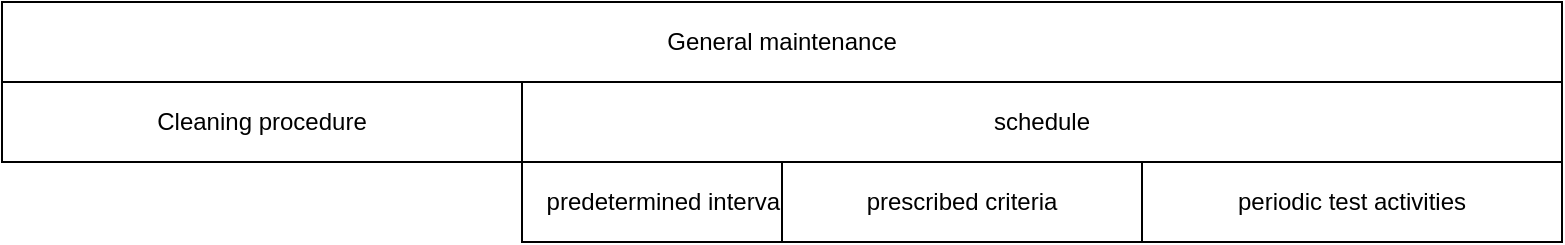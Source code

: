 <mxfile version="15.0.4" type="github">
  <diagram id="WLPjSBhgC_yvwsMOQwiV" name="Page-1">
    <mxGraphModel dx="1666" dy="831" grid="1" gridSize="10" guides="1" tooltips="1" connect="1" arrows="1" fold="1" page="1" pageScale="1" pageWidth="827" pageHeight="1169" math="0" shadow="0">
      <root>
        <mxCell id="0" />
        <mxCell id="1" parent="0" />
        <mxCell id="tNga97t6l0gy_Rezht0s-1" value="" style="shape=table;startSize=0;container=1;collapsible=0;childLayout=tableLayout;" vertex="1" parent="1">
          <mxGeometry x="110" y="210" width="780" height="40" as="geometry" />
        </mxCell>
        <mxCell id="tNga97t6l0gy_Rezht0s-2" value="" style="shape=partialRectangle;collapsible=0;dropTarget=0;pointerEvents=0;fillColor=none;top=0;left=0;bottom=0;right=0;points=[[0,0.5],[1,0.5]];portConstraint=eastwest;" vertex="1" parent="tNga97t6l0gy_Rezht0s-1">
          <mxGeometry width="780" height="40" as="geometry" />
        </mxCell>
        <mxCell id="tNga97t6l0gy_Rezht0s-3" value="General maintenance" style="shape=partialRectangle;html=1;whiteSpace=wrap;connectable=0;overflow=hidden;fillColor=none;top=0;left=0;bottom=0;right=0;pointerEvents=1;" vertex="1" parent="tNga97t6l0gy_Rezht0s-2">
          <mxGeometry width="780" height="40" as="geometry" />
        </mxCell>
        <mxCell id="tNga97t6l0gy_Rezht0s-16" value="" style="shape=table;startSize=0;container=1;collapsible=0;childLayout=tableLayout;" vertex="1" parent="1">
          <mxGeometry x="110" y="250" width="780" height="40" as="geometry" />
        </mxCell>
        <mxCell id="tNga97t6l0gy_Rezht0s-17" value="" style="shape=partialRectangle;collapsible=0;dropTarget=0;pointerEvents=0;fillColor=none;top=0;left=0;bottom=0;right=0;points=[[0,0.5],[1,0.5]];portConstraint=eastwest;" vertex="1" parent="tNga97t6l0gy_Rezht0s-16">
          <mxGeometry width="780" height="40" as="geometry" />
        </mxCell>
        <mxCell id="tNga97t6l0gy_Rezht0s-18" value="Cleaning procedure" style="shape=partialRectangle;html=1;whiteSpace=wrap;connectable=0;overflow=hidden;fillColor=none;top=0;left=0;bottom=0;right=0;pointerEvents=1;" vertex="1" parent="tNga97t6l0gy_Rezht0s-17">
          <mxGeometry width="260" height="40" as="geometry" />
        </mxCell>
        <mxCell id="tNga97t6l0gy_Rezht0s-19" value="schedule" style="shape=partialRectangle;html=1;whiteSpace=wrap;connectable=0;overflow=hidden;fillColor=none;top=0;left=0;bottom=0;right=0;pointerEvents=1;" vertex="1" parent="tNga97t6l0gy_Rezht0s-17">
          <mxGeometry x="260" width="520" height="40" as="geometry" />
        </mxCell>
        <mxCell id="tNga97t6l0gy_Rezht0s-29" value="" style="shape=table;startSize=0;container=1;collapsible=0;childLayout=tableLayout;" vertex="1" parent="1">
          <mxGeometry x="370" y="290" width="150" height="40" as="geometry" />
        </mxCell>
        <mxCell id="tNga97t6l0gy_Rezht0s-30" value="" style="shape=partialRectangle;collapsible=0;dropTarget=0;pointerEvents=0;fillColor=none;top=0;left=0;bottom=0;right=0;points=[[0,0.5],[1,0.5]];portConstraint=eastwest;" vertex="1" parent="tNga97t6l0gy_Rezht0s-29">
          <mxGeometry width="150" height="40" as="geometry" />
        </mxCell>
        <mxCell id="tNga97t6l0gy_Rezht0s-31" value="predetermined intervals " style="shape=partialRectangle;html=1;whiteSpace=wrap;connectable=0;overflow=hidden;fillColor=none;top=0;left=0;bottom=0;right=0;pointerEvents=1;" vertex="1" parent="tNga97t6l0gy_Rezht0s-30">
          <mxGeometry width="150" height="40" as="geometry" />
        </mxCell>
        <mxCell id="tNga97t6l0gy_Rezht0s-32" value="" style="shape=table;startSize=0;container=1;collapsible=0;childLayout=tableLayout;" vertex="1" parent="1">
          <mxGeometry x="500" y="290" width="180" height="40" as="geometry" />
        </mxCell>
        <mxCell id="tNga97t6l0gy_Rezht0s-33" value="" style="shape=partialRectangle;collapsible=0;dropTarget=0;pointerEvents=0;fillColor=none;top=0;left=0;bottom=0;right=0;points=[[0,0.5],[1,0.5]];portConstraint=eastwest;" vertex="1" parent="tNga97t6l0gy_Rezht0s-32">
          <mxGeometry width="180" height="40" as="geometry" />
        </mxCell>
        <mxCell id="tNga97t6l0gy_Rezht0s-34" value="prescribed criteria" style="shape=partialRectangle;html=1;whiteSpace=wrap;connectable=0;overflow=hidden;fillColor=none;top=0;left=0;bottom=0;right=0;pointerEvents=1;" vertex="1" parent="tNga97t6l0gy_Rezht0s-33">
          <mxGeometry width="180" height="40" as="geometry" />
        </mxCell>
        <mxCell id="tNga97t6l0gy_Rezht0s-38" value="" style="shape=table;startSize=0;container=1;collapsible=0;childLayout=tableLayout;" vertex="1" parent="1">
          <mxGeometry x="680" y="290" width="210" height="40" as="geometry" />
        </mxCell>
        <mxCell id="tNga97t6l0gy_Rezht0s-39" value="" style="shape=partialRectangle;collapsible=0;dropTarget=0;pointerEvents=0;fillColor=none;top=0;left=0;bottom=0;right=0;points=[[0,0.5],[1,0.5]];portConstraint=eastwest;" vertex="1" parent="tNga97t6l0gy_Rezht0s-38">
          <mxGeometry width="210" height="40" as="geometry" />
        </mxCell>
        <mxCell id="tNga97t6l0gy_Rezht0s-40" value="periodic test activities " style="shape=partialRectangle;html=1;whiteSpace=wrap;connectable=0;overflow=hidden;fillColor=none;top=0;left=0;bottom=0;right=0;pointerEvents=1;" vertex="1" parent="tNga97t6l0gy_Rezht0s-39">
          <mxGeometry width="210" height="40" as="geometry" />
        </mxCell>
      </root>
    </mxGraphModel>
  </diagram>
</mxfile>
